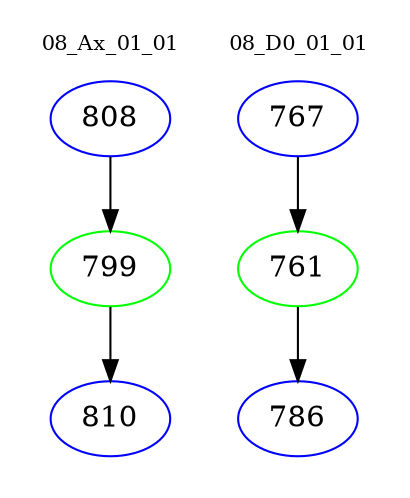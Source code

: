digraph{
subgraph cluster_0 {
color = white
label = "08_Ax_01_01";
fontsize=10;
T0_808 [label="808", color="blue"]
T0_808 -> T0_799 [color="black"]
T0_799 [label="799", color="green"]
T0_799 -> T0_810 [color="black"]
T0_810 [label="810", color="blue"]
}
subgraph cluster_1 {
color = white
label = "08_D0_01_01";
fontsize=10;
T1_767 [label="767", color="blue"]
T1_767 -> T1_761 [color="black"]
T1_761 [label="761", color="green"]
T1_761 -> T1_786 [color="black"]
T1_786 [label="786", color="blue"]
}
}
